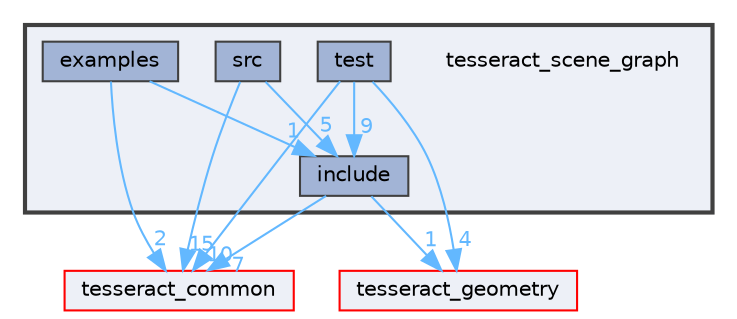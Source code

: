 digraph "tesseract_scene_graph"
{
 // LATEX_PDF_SIZE
  bgcolor="transparent";
  edge [fontname=Helvetica,fontsize=10,labelfontname=Helvetica,labelfontsize=10];
  node [fontname=Helvetica,fontsize=10,shape=box,height=0.2,width=0.4];
  compound=true
  subgraph clusterdir_80ecf6fe8b2ccd2d6af6fe314205f076 {
    graph [ bgcolor="#edf0f7", pencolor="grey25", label="", fontname=Helvetica,fontsize=10 style="filled,bold", URL="dir_80ecf6fe8b2ccd2d6af6fe314205f076.html",tooltip=""]
    dir_80ecf6fe8b2ccd2d6af6fe314205f076 [shape=plaintext, label="tesseract_scene_graph"];
  dir_44f269e14cbfde754f1797e54da5a675 [label="examples", fillcolor="#a2b4d6", color="grey25", style="filled", URL="dir_44f269e14cbfde754f1797e54da5a675.html",tooltip=""];
  dir_8661b538d50f203c2b5cffbb39cc534e [label="include", fillcolor="#a2b4d6", color="grey25", style="filled", URL="dir_8661b538d50f203c2b5cffbb39cc534e.html",tooltip=""];
  dir_ba0d13ffc9de1cd95f38f251d3fb824d [label="src", fillcolor="#a2b4d6", color="grey25", style="filled", URL="dir_ba0d13ffc9de1cd95f38f251d3fb824d.html",tooltip=""];
  dir_0041e9ef888741b8365b8df1b3a10fcf [label="test", fillcolor="#a2b4d6", color="grey25", style="filled", URL="dir_0041e9ef888741b8365b8df1b3a10fcf.html",tooltip=""];
  }
  dir_8430b83f3af685b4c96d298a32e9aa37 [label="tesseract_common", fillcolor="#edf0f7", color="red", style="filled", URL="dir_8430b83f3af685b4c96d298a32e9aa37.html",tooltip=""];
  dir_48d618810f42ebb74ce6e28217206bba [label="tesseract_geometry", fillcolor="#edf0f7", color="red", style="filled", URL="dir_48d618810f42ebb74ce6e28217206bba.html",tooltip=""];
  dir_44f269e14cbfde754f1797e54da5a675->dir_8430b83f3af685b4c96d298a32e9aa37 [headlabel="2", labeldistance=1.5 headhref="dir_000013_000075.html" color="steelblue1" fontcolor="steelblue1"];
  dir_44f269e14cbfde754f1797e54da5a675->dir_8661b538d50f203c2b5cffbb39cc534e [headlabel="1", labeldistance=1.5 headhref="dir_000013_000039.html" color="steelblue1" fontcolor="steelblue1"];
  dir_8661b538d50f203c2b5cffbb39cc534e->dir_8430b83f3af685b4c96d298a32e9aa37 [headlabel="7", labeldistance=1.5 headhref="dir_000039_000075.html" color="steelblue1" fontcolor="steelblue1"];
  dir_8661b538d50f203c2b5cffbb39cc534e->dir_48d618810f42ebb74ce6e28217206bba [headlabel="1", labeldistance=1.5 headhref="dir_000039_000079.html" color="steelblue1" fontcolor="steelblue1"];
  dir_ba0d13ffc9de1cd95f38f251d3fb824d->dir_8430b83f3af685b4c96d298a32e9aa37 [headlabel="15", labeldistance=1.5 headhref="dir_000064_000075.html" color="steelblue1" fontcolor="steelblue1"];
  dir_ba0d13ffc9de1cd95f38f251d3fb824d->dir_8661b538d50f203c2b5cffbb39cc534e [headlabel="5", labeldistance=1.5 headhref="dir_000064_000039.html" color="steelblue1" fontcolor="steelblue1"];
  dir_0041e9ef888741b8365b8df1b3a10fcf->dir_48d618810f42ebb74ce6e28217206bba [headlabel="4", labeldistance=1.5 headhref="dir_000104_000079.html" color="steelblue1" fontcolor="steelblue1"];
  dir_0041e9ef888741b8365b8df1b3a10fcf->dir_8430b83f3af685b4c96d298a32e9aa37 [headlabel="10", labeldistance=1.5 headhref="dir_000104_000075.html" color="steelblue1" fontcolor="steelblue1"];
  dir_0041e9ef888741b8365b8df1b3a10fcf->dir_8661b538d50f203c2b5cffbb39cc534e [headlabel="9", labeldistance=1.5 headhref="dir_000104_000039.html" color="steelblue1" fontcolor="steelblue1"];
}

